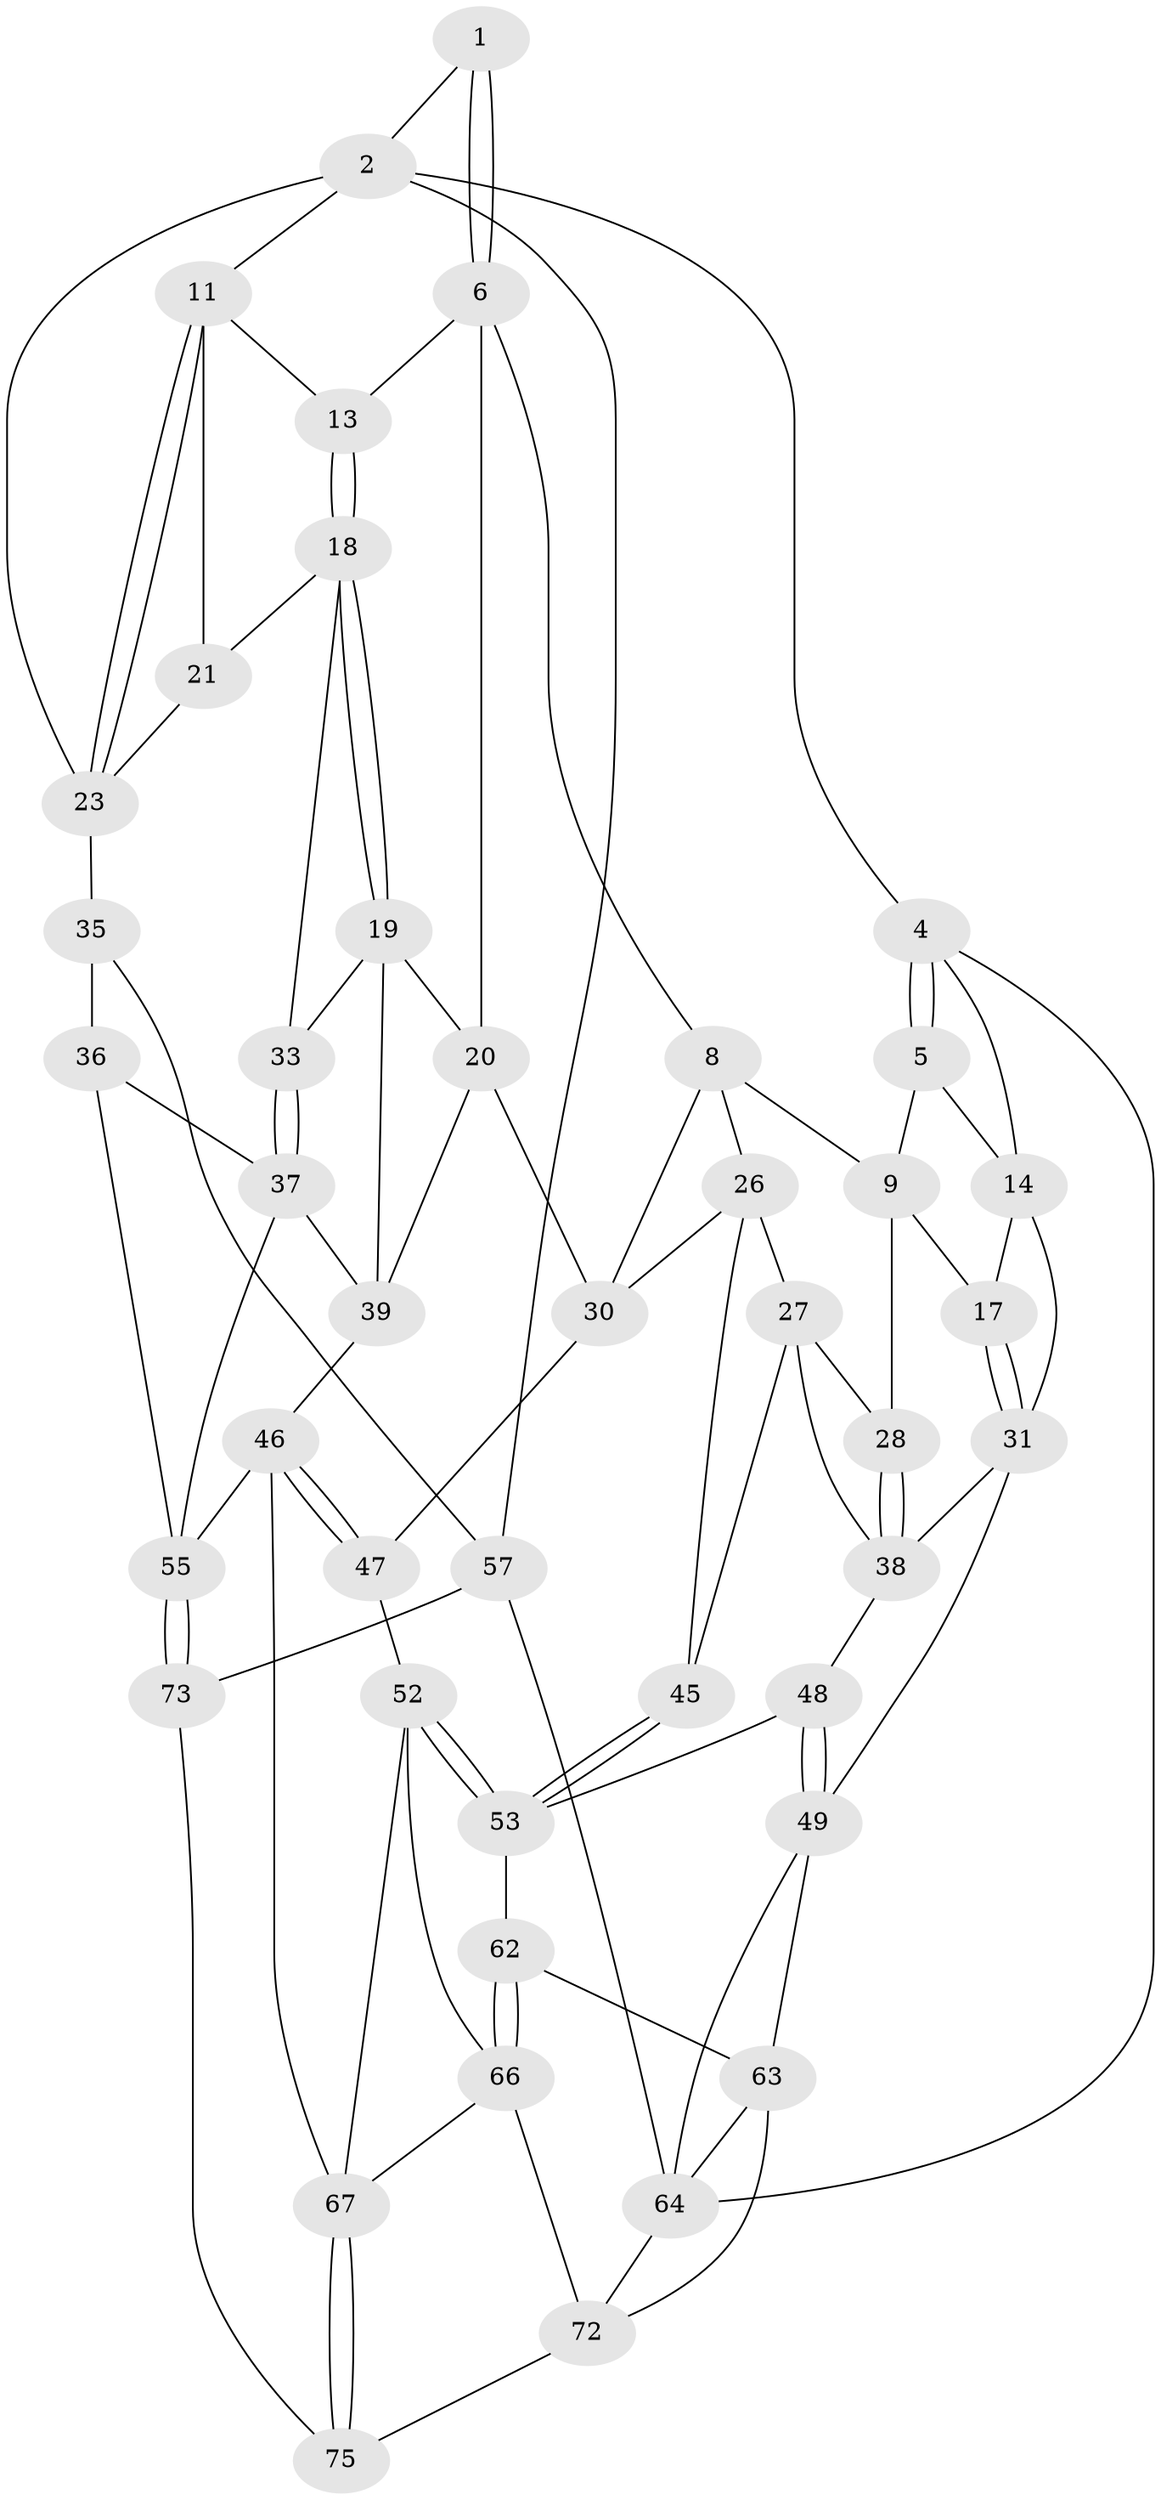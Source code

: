 // Generated by graph-tools (version 1.1) at 2025/24/03/03/25 07:24:35]
// undirected, 44 vertices, 96 edges
graph export_dot {
graph [start="1"]
  node [color=gray90,style=filled];
  1 [pos="+0.670071205492398+0"];
  2 [pos="+0.7168644482599749+0",super="+3"];
  4 [pos="+0+0"];
  5 [pos="+0.22794969240878524+0",super="+10"];
  6 [pos="+0.6672125031265389+0.06462715734477377",super="+7"];
  8 [pos="+0.44311661870818436+0.20521608176565753",super="+25"];
  9 [pos="+0.27251719590848905+0.1104273054799969",super="+16"];
  11 [pos="+1+0.16640120163482766",super="+12"];
  13 [pos="+0.7392712207017448+0.14960446609717115"];
  14 [pos="+0+0.21128365311591937",super="+15"];
  17 [pos="+0.11336424931059039+0.3034769852322795"];
  18 [pos="+0.7331149855682978+0.26344575231497047",super="+22"];
  19 [pos="+0.6783748200755754+0.343530429732767",super="+34"];
  20 [pos="+0.6214263479717853+0.37223239861163354",super="+29"];
  21 [pos="+0.8622809177196905+0.3478717337716737"];
  23 [pos="+1+0.20282683508425753",super="+24"];
  26 [pos="+0.35979283011538227+0.3998590797643485",super="+42"];
  27 [pos="+0.2804035847579252+0.41594145167811925",super="+43"];
  28 [pos="+0.20246835907542574+0.35173893535114736"];
  30 [pos="+0.5112948613261755+0.4495912874978799",super="+41"];
  31 [pos="+0.041945770960141376+0.4443668220934324",super="+32"];
  33 [pos="+0.8297281762838696+0.47711510071368657"];
  35 [pos="+1+0.45297645072595577",super="+59"];
  36 [pos="+0.9077370853738072+0.5045883734096793",super="+54"];
  37 [pos="+0.8540410354967426+0.49039916874565403",super="+51"];
  38 [pos="+0.08232055768339712+0.44656254760314734",super="+44"];
  39 [pos="+0.732390586771333+0.5217328883181096",super="+40"];
  45 [pos="+0.3489009574346114+0.6215585183934128"];
  46 [pos="+0.5909080246094909+0.6775740443924578",super="+61"];
  47 [pos="+0.5050074380804711+0.6248932827615933"];
  48 [pos="+0.16727776174634865+0.5553801375794646"];
  49 [pos="+0+0.6520642761815231",super="+50"];
  52 [pos="+0.3596419274692807+0.6413312641064014",super="+65"];
  53 [pos="+0.35133027848609005+0.6339963197393835",super="+60"];
  55 [pos="+0.8649262870654831+0.7290892063129144",super="+56"];
  57 [pos="+1+1",super="+58"];
  62 [pos="+0.17964971405039487+0.7093494334262161"];
  63 [pos="+0.14246277132973956+0.7232147967137704",super="+69"];
  64 [pos="+0+1",super="+70"];
  66 [pos="+0.24545308404505836+0.7664850809711399",super="+71"];
  67 [pos="+0.561721636006694+0.9351715481574129",super="+68"];
  72 [pos="+0.24797746035024015+0.858740759682286",super="+76"];
  73 [pos="+0.8926880671374472+0.7700456511553698",super="+74"];
  75 [pos="+0.5792587593375736+1"];
  1 -- 2;
  1 -- 6;
  1 -- 6;
  2 -- 11;
  2 -- 57;
  2 -- 4;
  2 -- 23;
  4 -- 5;
  4 -- 5;
  4 -- 64;
  4 -- 14;
  5 -- 9;
  5 -- 14;
  6 -- 13;
  6 -- 8;
  6 -- 20;
  8 -- 9;
  8 -- 26;
  8 -- 30;
  9 -- 28;
  9 -- 17;
  11 -- 23;
  11 -- 23;
  11 -- 13;
  11 -- 21;
  13 -- 18;
  13 -- 18;
  14 -- 17;
  14 -- 31;
  17 -- 31;
  17 -- 31;
  18 -- 19;
  18 -- 19;
  18 -- 33;
  18 -- 21;
  19 -- 20;
  19 -- 33;
  19 -- 39;
  20 -- 30;
  20 -- 39;
  21 -- 23;
  23 -- 35;
  26 -- 27;
  26 -- 45;
  26 -- 30;
  27 -- 28;
  27 -- 45;
  27 -- 38;
  28 -- 38;
  28 -- 38;
  30 -- 47;
  31 -- 38;
  31 -- 49;
  33 -- 37;
  33 -- 37;
  35 -- 36 [weight=2];
  35 -- 57;
  36 -- 37;
  36 -- 55;
  37 -- 39;
  37 -- 55;
  38 -- 48;
  39 -- 46;
  45 -- 53;
  45 -- 53;
  46 -- 47;
  46 -- 47;
  46 -- 67;
  46 -- 55;
  47 -- 52;
  48 -- 49;
  48 -- 49;
  48 -- 53;
  49 -- 63;
  49 -- 64;
  52 -- 53;
  52 -- 53;
  52 -- 66;
  52 -- 67;
  53 -- 62;
  55 -- 73;
  55 -- 73;
  57 -- 64;
  57 -- 73 [weight=2];
  62 -- 63;
  62 -- 66;
  62 -- 66;
  63 -- 72;
  63 -- 64;
  64 -- 72;
  66 -- 72;
  66 -- 67;
  67 -- 75;
  67 -- 75;
  72 -- 75;
  73 -- 75;
}

